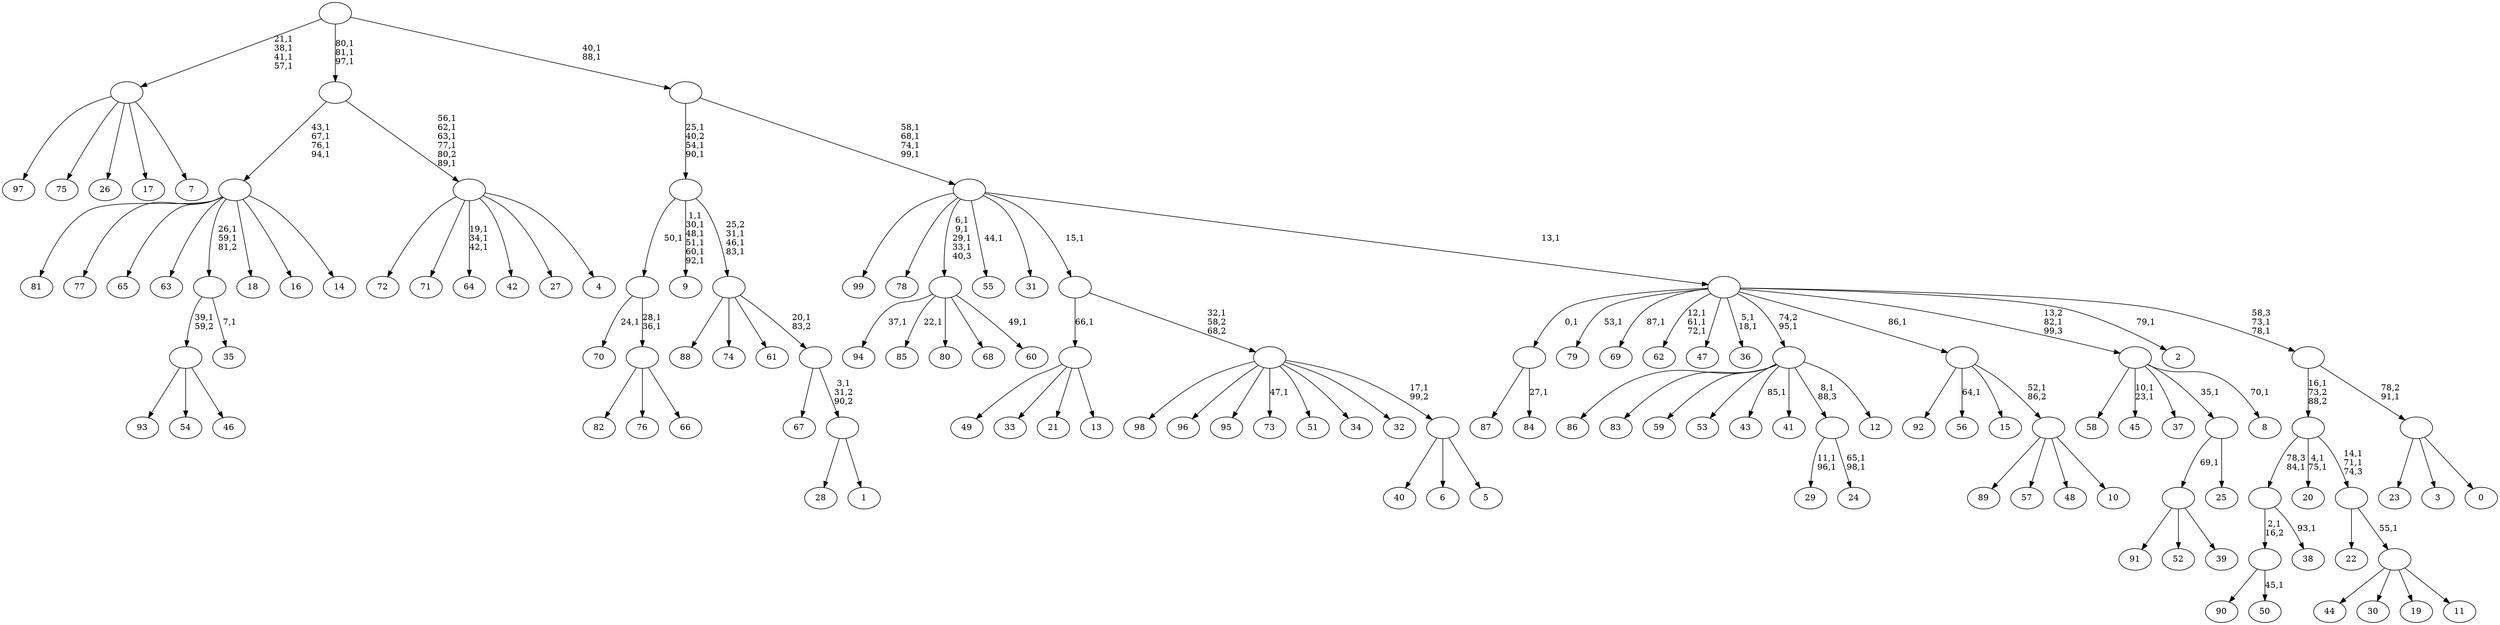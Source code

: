 digraph T {
	200 [label="99"]
	199 [label="98"]
	198 [label="97"]
	197 [label="96"]
	196 [label="95"]
	195 [label="94"]
	193 [label="93"]
	192 [label="92"]
	191 [label="91"]
	190 [label="90"]
	189 [label="89"]
	188 [label="88"]
	187 [label="87"]
	186 [label="86"]
	185 [label="85"]
	183 [label="84"]
	181 [label=""]
	180 [label="83"]
	179 [label="82"]
	178 [label="81"]
	177 [label="80"]
	176 [label="79"]
	174 [label="78"]
	173 [label="77"]
	172 [label="76"]
	171 [label="75"]
	170 [label="74"]
	169 [label="73"]
	167 [label="72"]
	166 [label="71"]
	165 [label="70"]
	163 [label="69"]
	161 [label="68"]
	160 [label="67"]
	159 [label="66"]
	158 [label=""]
	156 [label=""]
	155 [label="65"]
	154 [label="64"]
	150 [label="63"]
	149 [label="62"]
	145 [label="61"]
	144 [label="60"]
	142 [label=""]
	138 [label="59"]
	137 [label="58"]
	136 [label="57"]
	135 [label="56"]
	133 [label="55"]
	131 [label="54"]
	130 [label="53"]
	129 [label="52"]
	128 [label="51"]
	127 [label="50"]
	125 [label=""]
	124 [label="49"]
	123 [label="48"]
	122 [label="47"]
	121 [label="46"]
	120 [label=""]
	119 [label="45"]
	116 [label="44"]
	115 [label="43"]
	113 [label="42"]
	112 [label="41"]
	111 [label="40"]
	110 [label="39"]
	109 [label=""]
	108 [label="38"]
	106 [label=""]
	105 [label="37"]
	104 [label="36"]
	101 [label="35"]
	99 [label=""]
	97 [label="34"]
	96 [label="33"]
	95 [label="32"]
	94 [label="31"]
	93 [label="30"]
	92 [label="29"]
	89 [label="28"]
	88 [label="27"]
	87 [label="26"]
	86 [label="25"]
	85 [label=""]
	84 [label="24"]
	81 [label=""]
	80 [label="23"]
	79 [label="22"]
	78 [label="21"]
	77 [label="20"]
	74 [label="19"]
	73 [label="18"]
	72 [label="17"]
	71 [label="16"]
	70 [label="15"]
	69 [label="14"]
	68 [label=""]
	64 [label="13"]
	63 [label=""]
	62 [label="12"]
	61 [label=""]
	60 [label="11"]
	59 [label=""]
	58 [label=""]
	56 [label=""]
	55 [label="10"]
	54 [label=""]
	53 [label=""]
	52 [label="9"]
	45 [label="8"]
	43 [label=""]
	42 [label="7"]
	41 [label=""]
	37 [label="6"]
	36 [label="5"]
	35 [label=""]
	34 [label=""]
	33 [label=""]
	32 [label="4"]
	31 [label=""]
	26 [label=""]
	23 [label="3"]
	22 [label="2"]
	20 [label="1"]
	19 [label=""]
	18 [label=""]
	17 [label=""]
	14 [label=""]
	11 [label="0"]
	10 [label=""]
	9 [label=""]
	7 [label=""]
	6 [label=""]
	2 [label=""]
	0 [label=""]
	181 -> 183 [label="27,1"]
	181 -> 187 [label=""]
	158 -> 179 [label=""]
	158 -> 172 [label=""]
	158 -> 159 [label=""]
	156 -> 158 [label="28,1\n36,1"]
	156 -> 165 [label="24,1"]
	142 -> 144 [label="49,1"]
	142 -> 185 [label="22,1"]
	142 -> 195 [label="37,1"]
	142 -> 177 [label=""]
	142 -> 161 [label=""]
	125 -> 127 [label="45,1"]
	125 -> 190 [label=""]
	120 -> 193 [label=""]
	120 -> 131 [label=""]
	120 -> 121 [label=""]
	109 -> 191 [label=""]
	109 -> 129 [label=""]
	109 -> 110 [label=""]
	106 -> 108 [label="93,1"]
	106 -> 125 [label="2,1\n16,2"]
	99 -> 101 [label="7,1"]
	99 -> 120 [label="39,1\n59,2"]
	85 -> 109 [label="69,1"]
	85 -> 86 [label=""]
	81 -> 84 [label="65,1\n98,1"]
	81 -> 92 [label="11,1\n96,1"]
	68 -> 99 [label="26,1\n59,1\n81,2"]
	68 -> 178 [label=""]
	68 -> 173 [label=""]
	68 -> 155 [label=""]
	68 -> 150 [label=""]
	68 -> 73 [label=""]
	68 -> 71 [label=""]
	68 -> 69 [label=""]
	63 -> 124 [label=""]
	63 -> 96 [label=""]
	63 -> 78 [label=""]
	63 -> 64 [label=""]
	61 -> 115 [label="85,1"]
	61 -> 186 [label=""]
	61 -> 180 [label=""]
	61 -> 138 [label=""]
	61 -> 130 [label=""]
	61 -> 112 [label=""]
	61 -> 81 [label="8,1\n88,3"]
	61 -> 62 [label=""]
	59 -> 116 [label=""]
	59 -> 93 [label=""]
	59 -> 74 [label=""]
	59 -> 60 [label=""]
	58 -> 79 [label=""]
	58 -> 59 [label="55,1"]
	56 -> 58 [label="14,1\n71,1\n74,3"]
	56 -> 77 [label="4,1\n75,1"]
	56 -> 106 [label="78,3\n84,1"]
	54 -> 189 [label=""]
	54 -> 136 [label=""]
	54 -> 123 [label=""]
	54 -> 55 [label=""]
	53 -> 135 [label="64,1"]
	53 -> 192 [label=""]
	53 -> 70 [label=""]
	53 -> 54 [label="52,1\n86,2"]
	43 -> 45 [label="70,1"]
	43 -> 119 [label="10,1\n23,1"]
	43 -> 137 [label=""]
	43 -> 105 [label=""]
	43 -> 85 [label="35,1"]
	41 -> 198 [label=""]
	41 -> 171 [label=""]
	41 -> 87 [label=""]
	41 -> 72 [label=""]
	41 -> 42 [label=""]
	35 -> 111 [label=""]
	35 -> 37 [label=""]
	35 -> 36 [label=""]
	34 -> 169 [label="47,1"]
	34 -> 199 [label=""]
	34 -> 197 [label=""]
	34 -> 196 [label=""]
	34 -> 128 [label=""]
	34 -> 97 [label=""]
	34 -> 95 [label=""]
	34 -> 35 [label="17,1\n99,2"]
	33 -> 63 [label="66,1"]
	33 -> 34 [label="32,1\n58,2\n68,2"]
	31 -> 154 [label="19,1\n34,1\n42,1"]
	31 -> 167 [label=""]
	31 -> 166 [label=""]
	31 -> 113 [label=""]
	31 -> 88 [label=""]
	31 -> 32 [label=""]
	26 -> 31 [label="56,1\n62,1\n63,1\n77,1\n80,2\n89,1"]
	26 -> 68 [label="43,1\n67,1\n76,1\n94,1"]
	19 -> 89 [label=""]
	19 -> 20 [label=""]
	18 -> 160 [label=""]
	18 -> 19 [label="3,1\n31,2\n90,2"]
	17 -> 188 [label=""]
	17 -> 170 [label=""]
	17 -> 145 [label=""]
	17 -> 18 [label="20,1\n83,2"]
	14 -> 17 [label="25,2\n31,1\n46,1\n83,1"]
	14 -> 52 [label="1,1\n30,1\n48,1\n51,1\n60,1\n92,1"]
	14 -> 156 [label="50,1"]
	10 -> 80 [label=""]
	10 -> 23 [label=""]
	10 -> 11 [label=""]
	9 -> 56 [label="16,1\n73,2\n88,2"]
	9 -> 10 [label="78,2\n91,1"]
	7 -> 9 [label="58,3\n73,1\n78,1"]
	7 -> 22 [label="79,1"]
	7 -> 104 [label="5,1\n18,1"]
	7 -> 149 [label="12,1\n61,1\n72,1"]
	7 -> 163 [label="87,1"]
	7 -> 176 [label="53,1"]
	7 -> 181 [label="0,1"]
	7 -> 122 [label=""]
	7 -> 61 [label="74,2\n95,1"]
	7 -> 53 [label="86,1"]
	7 -> 43 [label="13,2\n82,1\n99,3"]
	6 -> 133 [label="44,1"]
	6 -> 142 [label="6,1\n9,1\n29,1\n33,1\n40,3"]
	6 -> 200 [label=""]
	6 -> 174 [label=""]
	6 -> 94 [label=""]
	6 -> 33 [label="15,1"]
	6 -> 7 [label="13,1"]
	2 -> 6 [label="58,1\n68,1\n74,1\n99,1"]
	2 -> 14 [label="25,1\n40,2\n54,1\n90,1"]
	0 -> 2 [label="40,1\n88,1"]
	0 -> 26 [label="80,1\n81,1\n97,1"]
	0 -> 41 [label="21,1\n38,1\n41,1\n57,1"]
}
